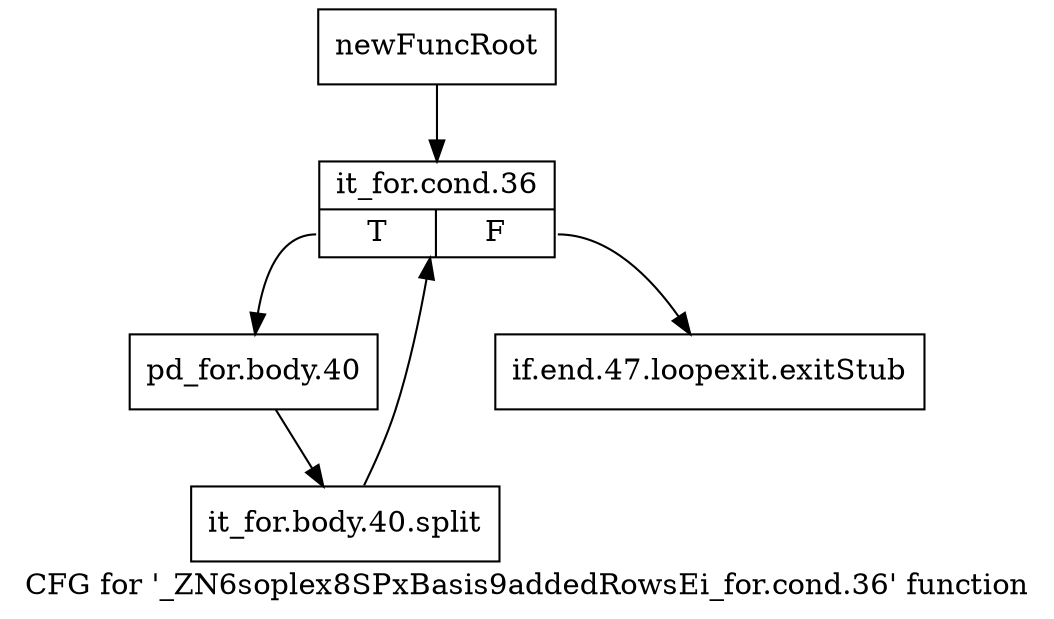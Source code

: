digraph "CFG for '_ZN6soplex8SPxBasis9addedRowsEi_for.cond.36' function" {
	label="CFG for '_ZN6soplex8SPxBasis9addedRowsEi_for.cond.36' function";

	Node0x2d8d130 [shape=record,label="{newFuncRoot}"];
	Node0x2d8d130 -> Node0x2d8d1d0;
	Node0x2d8d180 [shape=record,label="{if.end.47.loopexit.exitStub}"];
	Node0x2d8d1d0 [shape=record,label="{it_for.cond.36|{<s0>T|<s1>F}}"];
	Node0x2d8d1d0:s0 -> Node0x2d8d220;
	Node0x2d8d1d0:s1 -> Node0x2d8d180;
	Node0x2d8d220 [shape=record,label="{pd_for.body.40}"];
	Node0x2d8d220 -> Node0x344b460;
	Node0x344b460 [shape=record,label="{it_for.body.40.split}"];
	Node0x344b460 -> Node0x2d8d1d0;
}
